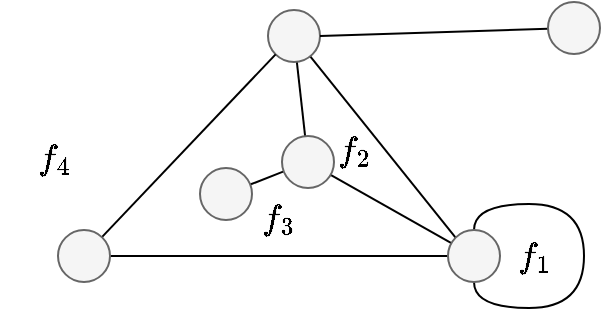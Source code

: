 <mxfile version="15.8.7" type="device"><diagram id="ikISbAv9ZryKF0CeIYLY" name="第 1 页"><mxGraphModel dx="582" dy="386" grid="0" gridSize="10" guides="1" tooltips="1" connect="1" arrows="1" fold="1" page="0" pageScale="1" pageWidth="827" pageHeight="1169" math="1" shadow="0"><root><mxCell id="0"/><mxCell id="1" parent="0"/><mxCell id="3T5iz4FkLmFRraZ67vEM-5" style="rounded=0;orthogonalLoop=1;jettySize=auto;html=1;entryX=0;entryY=0;entryDx=0;entryDy=0;endArrow=none;endFill=0;" edge="1" parent="1" source="3T5iz4FkLmFRraZ67vEM-1" target="3T5iz4FkLmFRraZ67vEM-3"><mxGeometry relative="1" as="geometry"/></mxCell><mxCell id="3T5iz4FkLmFRraZ67vEM-10" style="edgeStyle=none;rounded=0;orthogonalLoop=1;jettySize=auto;html=1;endArrow=none;endFill=0;" edge="1" parent="1" source="3T5iz4FkLmFRraZ67vEM-1" target="3T5iz4FkLmFRraZ67vEM-9"><mxGeometry relative="1" as="geometry"/></mxCell><mxCell id="3T5iz4FkLmFRraZ67vEM-1" value="" style="ellipse;whiteSpace=wrap;html=1;aspect=fixed;fillColor=#f5f5f5;fontColor=#333333;strokeColor=#666666;" vertex="1" parent="1"><mxGeometry x="372" y="307" width="26" height="26" as="geometry"/></mxCell><mxCell id="3T5iz4FkLmFRraZ67vEM-6" style="edgeStyle=none;rounded=0;orthogonalLoop=1;jettySize=auto;html=1;entryX=0;entryY=0.5;entryDx=0;entryDy=0;endArrow=none;endFill=0;" edge="1" parent="1" source="3T5iz4FkLmFRraZ67vEM-2" target="3T5iz4FkLmFRraZ67vEM-3"><mxGeometry relative="1" as="geometry"/></mxCell><mxCell id="3T5iz4FkLmFRraZ67vEM-7" style="edgeStyle=none;rounded=0;orthogonalLoop=1;jettySize=auto;html=1;entryX=0;entryY=1;entryDx=0;entryDy=0;endArrow=none;endFill=0;" edge="1" parent="1" source="3T5iz4FkLmFRraZ67vEM-2" target="3T5iz4FkLmFRraZ67vEM-1"><mxGeometry relative="1" as="geometry"/></mxCell><mxCell id="3T5iz4FkLmFRraZ67vEM-2" value="" style="ellipse;whiteSpace=wrap;html=1;aspect=fixed;fillColor=#f5f5f5;fontColor=#333333;strokeColor=#666666;" vertex="1" parent="1"><mxGeometry x="267" y="417" width="26" height="26" as="geometry"/></mxCell><mxCell id="3T5iz4FkLmFRraZ67vEM-8" style="edgeStyle=none;rounded=0;orthogonalLoop=1;jettySize=auto;html=1;endArrow=none;endFill=0;exitX=1;exitY=0.5;exitDx=0;exitDy=0;" edge="1" parent="1" source="3T5iz4FkLmFRraZ67vEM-1" target="3T5iz4FkLmFRraZ67vEM-4"><mxGeometry relative="1" as="geometry"/></mxCell><mxCell id="3T5iz4FkLmFRraZ67vEM-11" style="edgeStyle=none;rounded=0;orthogonalLoop=1;jettySize=auto;html=1;endArrow=none;endFill=0;" edge="1" parent="1" source="3T5iz4FkLmFRraZ67vEM-3" target="3T5iz4FkLmFRraZ67vEM-9"><mxGeometry relative="1" as="geometry"/></mxCell><mxCell id="3T5iz4FkLmFRraZ67vEM-15" style="edgeStyle=orthogonalEdgeStyle;rounded=0;orthogonalLoop=1;jettySize=auto;html=1;fontSize=15;endArrow=none;endFill=0;curved=1;exitX=0.5;exitY=1;exitDx=0;exitDy=0;entryX=0.5;entryY=0;entryDx=0;entryDy=0;" edge="1" parent="1" source="3T5iz4FkLmFRraZ67vEM-3" target="3T5iz4FkLmFRraZ67vEM-3"><mxGeometry relative="1" as="geometry"><mxPoint x="497" y="372" as="targetPoint"/><Array as="points"><mxPoint x="475" y="456"/><mxPoint x="530" y="456"/><mxPoint x="530" y="404"/><mxPoint x="475" y="404"/></Array></mxGeometry></mxCell><mxCell id="3T5iz4FkLmFRraZ67vEM-3" value="" style="ellipse;whiteSpace=wrap;html=1;aspect=fixed;fillColor=#f5f5f5;fontColor=#333333;strokeColor=#666666;" vertex="1" parent="1"><mxGeometry x="462" y="417" width="26" height="26" as="geometry"/></mxCell><mxCell id="3T5iz4FkLmFRraZ67vEM-4" value="" style="ellipse;whiteSpace=wrap;html=1;aspect=fixed;fillColor=#f5f5f5;fontColor=#333333;strokeColor=#666666;" vertex="1" parent="1"><mxGeometry x="512" y="303" width="26" height="26" as="geometry"/></mxCell><mxCell id="3T5iz4FkLmFRraZ67vEM-13" style="edgeStyle=none;rounded=0;orthogonalLoop=1;jettySize=auto;html=1;endArrow=none;endFill=0;" edge="1" parent="1" source="3T5iz4FkLmFRraZ67vEM-9" target="3T5iz4FkLmFRraZ67vEM-12"><mxGeometry relative="1" as="geometry"/></mxCell><mxCell id="3T5iz4FkLmFRraZ67vEM-9" value="" style="ellipse;whiteSpace=wrap;html=1;aspect=fixed;fillColor=#f5f5f5;fontColor=#333333;strokeColor=#666666;" vertex="1" parent="1"><mxGeometry x="379" y="370" width="26" height="26" as="geometry"/></mxCell><mxCell id="3T5iz4FkLmFRraZ67vEM-12" value="" style="ellipse;whiteSpace=wrap;html=1;aspect=fixed;fillColor=#f5f5f5;fontColor=#333333;strokeColor=#666666;" vertex="1" parent="1"><mxGeometry x="338" y="386" width="26" height="26" as="geometry"/></mxCell><mxCell id="3T5iz4FkLmFRraZ67vEM-14" value="&lt;font style=&quot;font-size: 15px&quot;&gt;$$f_1$$&lt;/font&gt;" style="text;html=1;strokeColor=none;fillColor=none;align=center;verticalAlign=middle;whiteSpace=wrap;rounded=0;" vertex="1" parent="1"><mxGeometry x="492" y="415" width="26" height="30" as="geometry"/></mxCell><mxCell id="3T5iz4FkLmFRraZ67vEM-16" value="&lt;font style=&quot;font-size: 15px&quot;&gt;$$f_2$$&lt;/font&gt;" style="text;html=1;strokeColor=none;fillColor=none;align=center;verticalAlign=middle;whiteSpace=wrap;rounded=0;" vertex="1" parent="1"><mxGeometry x="402" y="362" width="26" height="30" as="geometry"/></mxCell><mxCell id="3T5iz4FkLmFRraZ67vEM-17" value="&lt;font style=&quot;font-size: 15px&quot;&gt;$$f_3$$&lt;/font&gt;" style="text;html=1;strokeColor=none;fillColor=none;align=center;verticalAlign=middle;whiteSpace=wrap;rounded=0;" vertex="1" parent="1"><mxGeometry x="364" y="396" width="26" height="30" as="geometry"/></mxCell><mxCell id="3T5iz4FkLmFRraZ67vEM-18" value="&lt;font style=&quot;font-size: 15px&quot;&gt;$$f_4$$&lt;/font&gt;" style="text;html=1;strokeColor=none;fillColor=none;align=center;verticalAlign=middle;whiteSpace=wrap;rounded=0;" vertex="1" parent="1"><mxGeometry x="252" y="366" width="26" height="30" as="geometry"/></mxCell></root></mxGraphModel></diagram></mxfile>